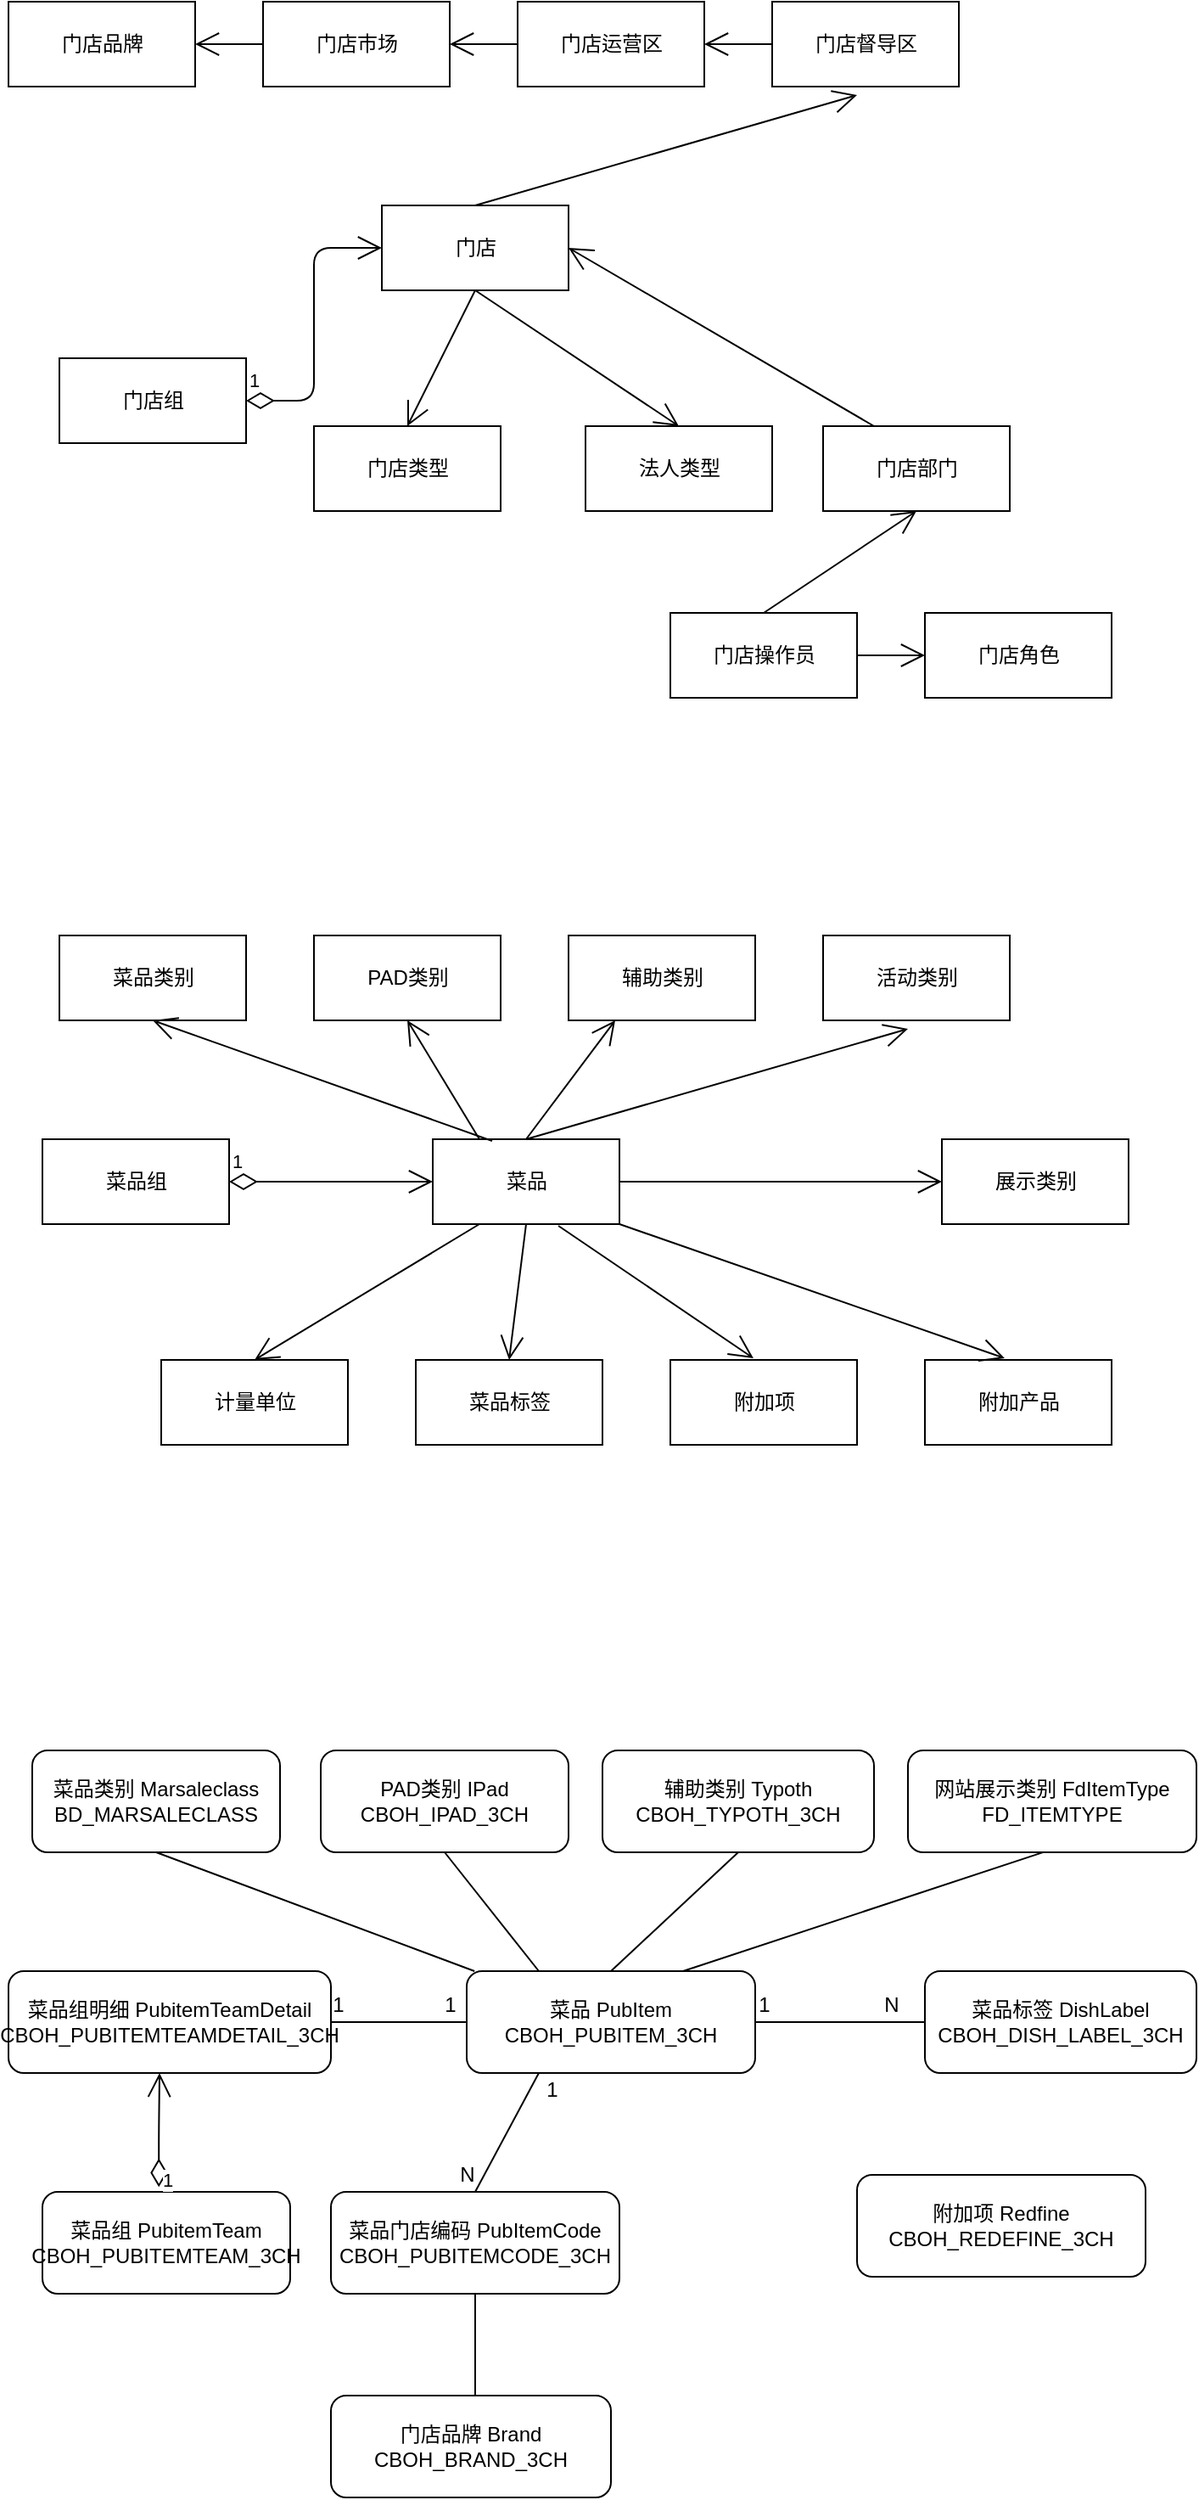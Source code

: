 <mxfile version="12.8.8" type="github">
  <diagram id="d-cUwv-51pwWqw412W-w" name="Page-1">
    <mxGraphModel dx="893" dy="498" grid="1" gridSize="10" guides="1" tooltips="1" connect="1" arrows="1" fold="1" page="1" pageScale="1" pageWidth="827" pageHeight="1169" math="0" shadow="0">
      <root>
        <mxCell id="0" />
        <mxCell id="1" parent="0" />
        <mxCell id="lAO-jHd-pBpZSLis7d_x-1" value="门店品牌" style="html=1;" parent="1" vertex="1">
          <mxGeometry x="40" y="40" width="110" height="50" as="geometry" />
        </mxCell>
        <mxCell id="lAO-jHd-pBpZSLis7d_x-2" value="门店市场" style="html=1;" parent="1" vertex="1">
          <mxGeometry x="190" y="40" width="110" height="50" as="geometry" />
        </mxCell>
        <mxCell id="lAO-jHd-pBpZSLis7d_x-3" value="门店运营区" style="html=1;" parent="1" vertex="1">
          <mxGeometry x="340" y="40" width="110" height="50" as="geometry" />
        </mxCell>
        <mxCell id="lAO-jHd-pBpZSLis7d_x-5" value="门店督导区" style="html=1;" parent="1" vertex="1">
          <mxGeometry x="490" y="40" width="110" height="50" as="geometry" />
        </mxCell>
        <mxCell id="lAO-jHd-pBpZSLis7d_x-6" value="门店" style="html=1;" parent="1" vertex="1">
          <mxGeometry x="260" y="160" width="110" height="50" as="geometry" />
        </mxCell>
        <mxCell id="lAO-jHd-pBpZSLis7d_x-7" value="门店组" style="html=1;" parent="1" vertex="1">
          <mxGeometry x="70" y="250" width="110" height="50" as="geometry" />
        </mxCell>
        <mxCell id="lAO-jHd-pBpZSLis7d_x-8" value="门店类型" style="html=1;" parent="1" vertex="1">
          <mxGeometry x="220" y="290" width="110" height="50" as="geometry" />
        </mxCell>
        <mxCell id="lAO-jHd-pBpZSLis7d_x-9" value="法人类型" style="html=1;" parent="1" vertex="1">
          <mxGeometry x="380" y="290" width="110" height="50" as="geometry" />
        </mxCell>
        <mxCell id="lAO-jHd-pBpZSLis7d_x-10" value="门店部门" style="html=1;" parent="1" vertex="1">
          <mxGeometry x="520" y="290" width="110" height="50" as="geometry" />
        </mxCell>
        <mxCell id="lAO-jHd-pBpZSLis7d_x-11" value="门店操作员" style="html=1;" parent="1" vertex="1">
          <mxGeometry x="430" y="400" width="110" height="50" as="geometry" />
        </mxCell>
        <mxCell id="lAO-jHd-pBpZSLis7d_x-12" value="门店角色" style="html=1;" parent="1" vertex="1">
          <mxGeometry x="580" y="400" width="110" height="50" as="geometry" />
        </mxCell>
        <mxCell id="lAO-jHd-pBpZSLis7d_x-16" value="" style="endArrow=open;endFill=1;endSize=12;html=1;entryX=1;entryY=0.5;entryDx=0;entryDy=0;exitX=0;exitY=0.5;exitDx=0;exitDy=0;" parent="1" source="lAO-jHd-pBpZSLis7d_x-2" target="lAO-jHd-pBpZSLis7d_x-1" edge="1">
          <mxGeometry width="160" relative="1" as="geometry">
            <mxPoint x="330" y="310" as="sourcePoint" />
            <mxPoint x="490" y="310" as="targetPoint" />
          </mxGeometry>
        </mxCell>
        <mxCell id="lAO-jHd-pBpZSLis7d_x-18" value="" style="endArrow=open;endFill=1;endSize=12;html=1;exitX=0;exitY=0.5;exitDx=0;exitDy=0;" parent="1" source="lAO-jHd-pBpZSLis7d_x-3" edge="1">
          <mxGeometry width="160" relative="1" as="geometry">
            <mxPoint x="200" y="75" as="sourcePoint" />
            <mxPoint x="300" y="65" as="targetPoint" />
          </mxGeometry>
        </mxCell>
        <mxCell id="lAO-jHd-pBpZSLis7d_x-19" value="" style="endArrow=open;endFill=1;endSize=12;html=1;exitX=0;exitY=0.5;exitDx=0;exitDy=0;" parent="1" source="lAO-jHd-pBpZSLis7d_x-5" edge="1">
          <mxGeometry width="160" relative="1" as="geometry">
            <mxPoint x="210" y="85" as="sourcePoint" />
            <mxPoint x="450" y="65" as="targetPoint" />
          </mxGeometry>
        </mxCell>
        <mxCell id="lAO-jHd-pBpZSLis7d_x-20" value="" style="endArrow=open;endFill=1;endSize=12;html=1;exitX=0.5;exitY=0;exitDx=0;exitDy=0;" parent="1" source="lAO-jHd-pBpZSLis7d_x-6" edge="1">
          <mxGeometry width="160" relative="1" as="geometry">
            <mxPoint x="220" y="95" as="sourcePoint" />
            <mxPoint x="540" y="95" as="targetPoint" />
          </mxGeometry>
        </mxCell>
        <mxCell id="lAO-jHd-pBpZSLis7d_x-21" value="" style="endArrow=open;endFill=1;endSize=12;html=1;entryX=0.5;entryY=0;entryDx=0;entryDy=0;exitX=0.5;exitY=1;exitDx=0;exitDy=0;" parent="1" source="lAO-jHd-pBpZSLis7d_x-6" target="lAO-jHd-pBpZSLis7d_x-8" edge="1">
          <mxGeometry width="160" relative="1" as="geometry">
            <mxPoint x="230" y="105" as="sourcePoint" />
            <mxPoint x="190" y="105" as="targetPoint" />
          </mxGeometry>
        </mxCell>
        <mxCell id="lAO-jHd-pBpZSLis7d_x-22" value="" style="endArrow=open;endFill=1;endSize=12;html=1;entryX=0.5;entryY=0;entryDx=0;entryDy=0;exitX=0.5;exitY=1;exitDx=0;exitDy=0;" parent="1" source="lAO-jHd-pBpZSLis7d_x-6" target="lAO-jHd-pBpZSLis7d_x-9" edge="1">
          <mxGeometry width="160" relative="1" as="geometry">
            <mxPoint x="320" y="220" as="sourcePoint" />
            <mxPoint x="200" y="115" as="targetPoint" />
          </mxGeometry>
        </mxCell>
        <mxCell id="lAO-jHd-pBpZSLis7d_x-23" value="1" style="endArrow=open;html=1;endSize=12;startArrow=diamondThin;startSize=14;startFill=0;edgeStyle=orthogonalEdgeStyle;align=left;verticalAlign=bottom;entryX=0;entryY=0.5;entryDx=0;entryDy=0;" parent="1" source="lAO-jHd-pBpZSLis7d_x-7" target="lAO-jHd-pBpZSLis7d_x-6" edge="1">
          <mxGeometry x="-1" y="3" relative="1" as="geometry">
            <mxPoint x="330" y="290" as="sourcePoint" />
            <mxPoint x="250" y="185" as="targetPoint" />
          </mxGeometry>
        </mxCell>
        <mxCell id="lAO-jHd-pBpZSLis7d_x-24" value="" style="endArrow=open;endFill=1;endSize=12;html=1;entryX=1;entryY=0.5;entryDx=0;entryDy=0;" parent="1" target="lAO-jHd-pBpZSLis7d_x-6" edge="1">
          <mxGeometry width="160" relative="1" as="geometry">
            <mxPoint x="550" y="290" as="sourcePoint" />
            <mxPoint x="550" y="105" as="targetPoint" />
          </mxGeometry>
        </mxCell>
        <mxCell id="lAO-jHd-pBpZSLis7d_x-25" value="" style="endArrow=open;endFill=1;endSize=12;html=1;entryX=0.5;entryY=1;entryDx=0;entryDy=0;exitX=0.5;exitY=0;exitDx=0;exitDy=0;" parent="1" source="lAO-jHd-pBpZSLis7d_x-11" target="lAO-jHd-pBpZSLis7d_x-10" edge="1">
          <mxGeometry width="160" relative="1" as="geometry">
            <mxPoint x="560" y="300" as="sourcePoint" />
            <mxPoint x="380" y="195" as="targetPoint" />
          </mxGeometry>
        </mxCell>
        <mxCell id="lAO-jHd-pBpZSLis7d_x-26" value="" style="endArrow=open;endFill=1;endSize=12;html=1;entryX=0;entryY=0.5;entryDx=0;entryDy=0;exitX=1;exitY=0.5;exitDx=0;exitDy=0;" parent="1" source="lAO-jHd-pBpZSLis7d_x-11" target="lAO-jHd-pBpZSLis7d_x-12" edge="1">
          <mxGeometry width="160" relative="1" as="geometry">
            <mxPoint x="495" y="410" as="sourcePoint" />
            <mxPoint x="585" y="350" as="targetPoint" />
          </mxGeometry>
        </mxCell>
        <mxCell id="lAO-jHd-pBpZSLis7d_x-27" value="菜品类别" style="html=1;" parent="1" vertex="1">
          <mxGeometry x="70" y="590" width="110" height="50" as="geometry" />
        </mxCell>
        <mxCell id="lAO-jHd-pBpZSLis7d_x-28" value="PAD类别" style="html=1;" parent="1" vertex="1">
          <mxGeometry x="220" y="590" width="110" height="50" as="geometry" />
        </mxCell>
        <mxCell id="lAO-jHd-pBpZSLis7d_x-29" value="辅助类别" style="html=1;" parent="1" vertex="1">
          <mxGeometry x="370" y="590" width="110" height="50" as="geometry" />
        </mxCell>
        <mxCell id="lAO-jHd-pBpZSLis7d_x-30" value="活动类别" style="html=1;" parent="1" vertex="1">
          <mxGeometry x="520" y="590" width="110" height="50" as="geometry" />
        </mxCell>
        <mxCell id="lAO-jHd-pBpZSLis7d_x-31" value="菜品" style="html=1;" parent="1" vertex="1">
          <mxGeometry x="290" y="710" width="110" height="50" as="geometry" />
        </mxCell>
        <mxCell id="lAO-jHd-pBpZSLis7d_x-32" value="菜品组" style="html=1;" parent="1" vertex="1">
          <mxGeometry x="60" y="710" width="110" height="50" as="geometry" />
        </mxCell>
        <mxCell id="lAO-jHd-pBpZSLis7d_x-33" value="计量单位" style="html=1;" parent="1" vertex="1">
          <mxGeometry x="130" y="840" width="110" height="50" as="geometry" />
        </mxCell>
        <mxCell id="lAO-jHd-pBpZSLis7d_x-34" value="菜品标签" style="html=1;" parent="1" vertex="1">
          <mxGeometry x="280" y="840" width="110" height="50" as="geometry" />
        </mxCell>
        <mxCell id="lAO-jHd-pBpZSLis7d_x-35" value="展示类别" style="html=1;" parent="1" vertex="1">
          <mxGeometry x="590" y="710" width="110" height="50" as="geometry" />
        </mxCell>
        <mxCell id="lAO-jHd-pBpZSLis7d_x-36" value="附加项" style="html=1;" parent="1" vertex="1">
          <mxGeometry x="430" y="840" width="110" height="50" as="geometry" />
        </mxCell>
        <mxCell id="lAO-jHd-pBpZSLis7d_x-37" value="附加产品" style="html=1;" parent="1" vertex="1">
          <mxGeometry x="580" y="840" width="110" height="50" as="geometry" />
        </mxCell>
        <mxCell id="lAO-jHd-pBpZSLis7d_x-38" value="" style="endArrow=open;endFill=1;endSize=12;html=1;entryX=0.5;entryY=1;entryDx=0;entryDy=0;exitX=0.318;exitY=0.02;exitDx=0;exitDy=0;exitPerimeter=0;" parent="1" source="lAO-jHd-pBpZSLis7d_x-31" target="lAO-jHd-pBpZSLis7d_x-27" edge="1">
          <mxGeometry width="160" relative="1" as="geometry">
            <mxPoint x="360" y="860" as="sourcePoint" />
            <mxPoint x="520" y="860" as="targetPoint" />
          </mxGeometry>
        </mxCell>
        <mxCell id="lAO-jHd-pBpZSLis7d_x-39" value="" style="endArrow=open;endFill=1;endSize=12;html=1;exitX=0.25;exitY=0;exitDx=0;exitDy=0;entryX=0.5;entryY=1;entryDx=0;entryDy=0;" parent="1" source="lAO-jHd-pBpZSLis7d_x-31" target="lAO-jHd-pBpZSLis7d_x-28" edge="1">
          <mxGeometry width="160" relative="1" as="geometry">
            <mxPoint x="230" y="625" as="sourcePoint" />
            <mxPoint x="330" y="615" as="targetPoint" />
          </mxGeometry>
        </mxCell>
        <mxCell id="lAO-jHd-pBpZSLis7d_x-40" value="" style="endArrow=open;endFill=1;endSize=12;html=1;exitX=0.5;exitY=0;exitDx=0;exitDy=0;entryX=0.25;entryY=1;entryDx=0;entryDy=0;" parent="1" source="lAO-jHd-pBpZSLis7d_x-31" target="lAO-jHd-pBpZSLis7d_x-29" edge="1">
          <mxGeometry width="160" relative="1" as="geometry">
            <mxPoint x="240" y="635" as="sourcePoint" />
            <mxPoint x="480" y="615" as="targetPoint" />
          </mxGeometry>
        </mxCell>
        <mxCell id="lAO-jHd-pBpZSLis7d_x-41" value="" style="endArrow=open;endFill=1;endSize=12;html=1;exitX=0.5;exitY=0;exitDx=0;exitDy=0;" parent="1" source="lAO-jHd-pBpZSLis7d_x-31" edge="1">
          <mxGeometry width="160" relative="1" as="geometry">
            <mxPoint x="250" y="645" as="sourcePoint" />
            <mxPoint x="570" y="645" as="targetPoint" />
          </mxGeometry>
        </mxCell>
        <mxCell id="lAO-jHd-pBpZSLis7d_x-42" value="" style="endArrow=open;endFill=1;endSize=12;html=1;exitX=0.25;exitY=1;exitDx=0;exitDy=0;" parent="1" source="lAO-jHd-pBpZSLis7d_x-31" edge="1">
          <mxGeometry width="160" relative="1" as="geometry">
            <mxPoint x="260" y="655" as="sourcePoint" />
            <mxPoint x="185" y="840" as="targetPoint" />
            <Array as="points" />
          </mxGeometry>
        </mxCell>
        <mxCell id="lAO-jHd-pBpZSLis7d_x-43" value="" style="endArrow=open;endFill=1;endSize=12;html=1;entryX=0.5;entryY=0;entryDx=0;entryDy=0;exitX=0.5;exitY=1;exitDx=0;exitDy=0;" parent="1" source="lAO-jHd-pBpZSLis7d_x-31" target="lAO-jHd-pBpZSLis7d_x-34" edge="1">
          <mxGeometry width="160" relative="1" as="geometry">
            <mxPoint x="350" y="770" as="sourcePoint" />
            <mxPoint x="230" y="665" as="targetPoint" />
          </mxGeometry>
        </mxCell>
        <mxCell id="lAO-jHd-pBpZSLis7d_x-44" value="1" style="endArrow=open;html=1;endSize=12;startArrow=diamondThin;startSize=14;startFill=0;edgeStyle=orthogonalEdgeStyle;align=left;verticalAlign=bottom;entryX=0;entryY=0.5;entryDx=0;entryDy=0;" parent="1" source="lAO-jHd-pBpZSLis7d_x-32" target="lAO-jHd-pBpZSLis7d_x-31" edge="1">
          <mxGeometry x="-1" y="3" relative="1" as="geometry">
            <mxPoint x="360" y="840" as="sourcePoint" />
            <mxPoint x="280" y="735" as="targetPoint" />
          </mxGeometry>
        </mxCell>
        <mxCell id="lAO-jHd-pBpZSLis7d_x-45" value="" style="endArrow=open;endFill=1;endSize=12;html=1;entryX=0.427;entryY=-0.02;entryDx=0;entryDy=0;entryPerimeter=0;exitX=1;exitY=1;exitDx=0;exitDy=0;" parent="1" source="lAO-jHd-pBpZSLis7d_x-31" target="lAO-jHd-pBpZSLis7d_x-37" edge="1">
          <mxGeometry width="160" relative="1" as="geometry">
            <mxPoint x="410" y="820" as="sourcePoint" />
            <mxPoint x="580" y="655" as="targetPoint" />
          </mxGeometry>
        </mxCell>
        <mxCell id="lAO-jHd-pBpZSLis7d_x-46" value="" style="endArrow=open;endFill=1;endSize=12;html=1;entryX=0;entryY=0.5;entryDx=0;entryDy=0;exitX=1;exitY=0.5;exitDx=0;exitDy=0;" parent="1" source="lAO-jHd-pBpZSLis7d_x-31" target="lAO-jHd-pBpZSLis7d_x-35" edge="1">
          <mxGeometry width="160" relative="1" as="geometry">
            <mxPoint x="590" y="850" as="sourcePoint" />
            <mxPoint x="410" y="745" as="targetPoint" />
          </mxGeometry>
        </mxCell>
        <mxCell id="lAO-jHd-pBpZSLis7d_x-47" value="" style="endArrow=open;endFill=1;endSize=12;html=1;entryX=0.445;entryY=-0.02;entryDx=0;entryDy=0;exitX=0.673;exitY=1.02;exitDx=0;exitDy=0;exitPerimeter=0;entryPerimeter=0;" parent="1" source="lAO-jHd-pBpZSLis7d_x-31" target="lAO-jHd-pBpZSLis7d_x-36" edge="1">
          <mxGeometry width="160" relative="1" as="geometry">
            <mxPoint x="525" y="960" as="sourcePoint" />
            <mxPoint x="615" y="900" as="targetPoint" />
          </mxGeometry>
        </mxCell>
        <mxCell id="-JSyuyc6FNK8s3EoQKlf-1" value="PAD类别 IPad&lt;br&gt;CBOH_IPAD_3CH" style="rounded=1;whiteSpace=wrap;html=1;" vertex="1" parent="1">
          <mxGeometry x="224" y="1070" width="146" height="60" as="geometry" />
        </mxCell>
        <mxCell id="-JSyuyc6FNK8s3EoQKlf-2" value="菜品类别 Marsaleclass&lt;br&gt;BD_MARSALECLASS" style="rounded=1;whiteSpace=wrap;html=1;" vertex="1" parent="1">
          <mxGeometry x="54" y="1070" width="146" height="60" as="geometry" />
        </mxCell>
        <mxCell id="-JSyuyc6FNK8s3EoQKlf-4" value="辅助类别 Typoth&lt;br&gt;CBOH_TYPOTH_3CH" style="rounded=1;whiteSpace=wrap;html=1;" vertex="1" parent="1">
          <mxGeometry x="390" y="1070" width="160" height="60" as="geometry" />
        </mxCell>
        <mxCell id="-JSyuyc6FNK8s3EoQKlf-5" value="菜品组 PubitemTeam&lt;br&gt;CBOH_PUBITEMTEAM_3CH" style="rounded=1;whiteSpace=wrap;html=1;" vertex="1" parent="1">
          <mxGeometry x="60" y="1330" width="146" height="60" as="geometry" />
        </mxCell>
        <mxCell id="-JSyuyc6FNK8s3EoQKlf-9" value="门店品牌&amp;nbsp;Brand&lt;br&gt;CBOH_BRAND_3CH" style="rounded=1;whiteSpace=wrap;html=1;" vertex="1" parent="1">
          <mxGeometry x="230" y="1450" width="165" height="60" as="geometry" />
        </mxCell>
        <mxCell id="-JSyuyc6FNK8s3EoQKlf-14" value="菜品 PubItem&lt;br&gt;CBOH_PUBITEM_3CH" style="rounded=1;whiteSpace=wrap;html=1;" vertex="1" parent="1">
          <mxGeometry x="310" y="1200" width="170" height="60" as="geometry" />
        </mxCell>
        <mxCell id="-JSyuyc6FNK8s3EoQKlf-15" value="" style="endArrow=none;html=1;exitX=0.5;exitY=0;exitDx=0;exitDy=0;entryX=0.5;entryY=1;entryDx=0;entryDy=0;" edge="1" parent="1" source="-JSyuyc6FNK8s3EoQKlf-14" target="-JSyuyc6FNK8s3EoQKlf-4">
          <mxGeometry width="50" height="50" relative="1" as="geometry">
            <mxPoint x="438.6" y="1197" as="sourcePoint" />
            <mxPoint x="438.6" y="1130" as="targetPoint" />
          </mxGeometry>
        </mxCell>
        <mxCell id="-JSyuyc6FNK8s3EoQKlf-18" value="网站展示类别 FdItemType&lt;br&gt;FD_ITEMTYPE" style="rounded=1;whiteSpace=wrap;html=1;" vertex="1" parent="1">
          <mxGeometry x="570" y="1070" width="170" height="60" as="geometry" />
        </mxCell>
        <mxCell id="-JSyuyc6FNK8s3EoQKlf-19" value="菜品标签&amp;nbsp;DishLabel&lt;br&gt;CBOH_DISH_LABEL_3CH" style="rounded=1;whiteSpace=wrap;html=1;" vertex="1" parent="1">
          <mxGeometry x="580" y="1200" width="160" height="60" as="geometry" />
        </mxCell>
        <mxCell id="-JSyuyc6FNK8s3EoQKlf-20" value="附加项 Redfine&lt;br&gt;CBOH_REDEFINE_3CH" style="rounded=1;whiteSpace=wrap;html=1;" vertex="1" parent="1">
          <mxGeometry x="540" y="1320" width="170" height="60" as="geometry" />
        </mxCell>
        <mxCell id="-JSyuyc6FNK8s3EoQKlf-21" value="" style="endArrow=none;html=1;entryX=0;entryY=0.5;entryDx=0;entryDy=0;exitX=1;exitY=0.5;exitDx=0;exitDy=0;" edge="1" parent="1" source="-JSyuyc6FNK8s3EoQKlf-14" target="-JSyuyc6FNK8s3EoQKlf-19">
          <mxGeometry width="50" height="50" relative="1" as="geometry">
            <mxPoint x="464" y="1220" as="sourcePoint" />
            <mxPoint x="514" y="1170" as="targetPoint" />
          </mxGeometry>
        </mxCell>
        <mxCell id="-JSyuyc6FNK8s3EoQKlf-34" value="1" style="endArrow=open;html=1;endSize=12;startArrow=diamondThin;startSize=14;startFill=0;edgeStyle=orthogonalEdgeStyle;align=left;verticalAlign=bottom;exitX=0.47;exitY=-0.047;exitDx=0;exitDy=0;exitPerimeter=0;" edge="1" parent="1" source="-JSyuyc6FNK8s3EoQKlf-5">
          <mxGeometry x="0.072" y="40" relative="1" as="geometry">
            <mxPoint x="200" y="1229.6" as="sourcePoint" />
            <mxPoint x="129" y="1260" as="targetPoint" />
            <Array as="points" />
            <mxPoint x="40" y="40" as="offset" />
          </mxGeometry>
        </mxCell>
        <mxCell id="-JSyuyc6FNK8s3EoQKlf-35" value="N" style="text;html=1;align=center;verticalAlign=middle;resizable=0;points=[];autosize=1;" vertex="1" parent="1">
          <mxGeometry x="550" y="1210" width="20" height="20" as="geometry" />
        </mxCell>
        <mxCell id="-JSyuyc6FNK8s3EoQKlf-36" value="1" style="text;html=1;align=center;verticalAlign=middle;resizable=0;points=[];autosize=1;" vertex="1" parent="1">
          <mxGeometry x="475" y="1210" width="20" height="20" as="geometry" />
        </mxCell>
        <mxCell id="-JSyuyc6FNK8s3EoQKlf-39" value="菜品门店编码 PubItemCode&lt;br&gt;CBOH_PUBITEMCODE_3CH" style="rounded=1;whiteSpace=wrap;html=1;" vertex="1" parent="1">
          <mxGeometry x="230" y="1330" width="170" height="60" as="geometry" />
        </mxCell>
        <mxCell id="-JSyuyc6FNK8s3EoQKlf-40" value="菜品组明细 PubitemTeamDetail&lt;br&gt;CBOH_PUBITEMTEAMDETAIL_3CH" style="rounded=1;whiteSpace=wrap;html=1;" vertex="1" parent="1">
          <mxGeometry x="40" y="1200" width="190" height="60" as="geometry" />
        </mxCell>
        <mxCell id="-JSyuyc6FNK8s3EoQKlf-43" value="" style="endArrow=none;html=1;exitX=1;exitY=0.5;exitDx=0;exitDy=0;entryX=0;entryY=0.5;entryDx=0;entryDy=0;" edge="1" parent="1" source="-JSyuyc6FNK8s3EoQKlf-40" target="-JSyuyc6FNK8s3EoQKlf-14">
          <mxGeometry width="50" height="50" relative="1" as="geometry">
            <mxPoint x="390" y="1270" as="sourcePoint" />
            <mxPoint x="440" y="1220" as="targetPoint" />
          </mxGeometry>
        </mxCell>
        <mxCell id="-JSyuyc6FNK8s3EoQKlf-46" value="1" style="text;html=1;align=center;verticalAlign=middle;resizable=0;points=[];labelBackgroundColor=#ffffff;" vertex="1" connectable="0" parent="-JSyuyc6FNK8s3EoQKlf-43">
          <mxGeometry x="0.565" y="-2" relative="1" as="geometry">
            <mxPoint x="7.6" y="-12" as="offset" />
          </mxGeometry>
        </mxCell>
        <mxCell id="-JSyuyc6FNK8s3EoQKlf-45" value="1" style="text;html=1;align=center;verticalAlign=middle;resizable=0;points=[];autosize=1;" vertex="1" parent="1">
          <mxGeometry x="224" y="1210" width="20" height="20" as="geometry" />
        </mxCell>
        <mxCell id="-JSyuyc6FNK8s3EoQKlf-47" value="" style="endArrow=none;html=1;entryX=0.5;entryY=1;entryDx=0;entryDy=0;" edge="1" parent="1" source="-JSyuyc6FNK8s3EoQKlf-14" target="-JSyuyc6FNK8s3EoQKlf-2">
          <mxGeometry width="50" height="50" relative="1" as="geometry">
            <mxPoint x="390" y="1250" as="sourcePoint" />
            <mxPoint x="440" y="1200" as="targetPoint" />
          </mxGeometry>
        </mxCell>
        <mxCell id="-JSyuyc6FNK8s3EoQKlf-48" value="" style="endArrow=none;html=1;entryX=0.5;entryY=1;entryDx=0;entryDy=0;exitX=0.25;exitY=0;exitDx=0;exitDy=0;" edge="1" parent="1" source="-JSyuyc6FNK8s3EoQKlf-14" target="-JSyuyc6FNK8s3EoQKlf-1">
          <mxGeometry width="50" height="50" relative="1" as="geometry">
            <mxPoint x="390" y="1250" as="sourcePoint" />
            <mxPoint x="440" y="1200" as="targetPoint" />
          </mxGeometry>
        </mxCell>
        <mxCell id="-JSyuyc6FNK8s3EoQKlf-49" value="" style="endArrow=none;html=1;entryX=0.472;entryY=0.997;entryDx=0;entryDy=0;entryPerimeter=0;exitX=0.75;exitY=0;exitDx=0;exitDy=0;" edge="1" parent="1" source="-JSyuyc6FNK8s3EoQKlf-14" target="-JSyuyc6FNK8s3EoQKlf-18">
          <mxGeometry width="50" height="50" relative="1" as="geometry">
            <mxPoint x="390" y="1250" as="sourcePoint" />
            <mxPoint x="440" y="1200" as="targetPoint" />
          </mxGeometry>
        </mxCell>
        <mxCell id="-JSyuyc6FNK8s3EoQKlf-50" value="" style="endArrow=none;html=1;entryX=0.25;entryY=1;entryDx=0;entryDy=0;exitX=0.5;exitY=0;exitDx=0;exitDy=0;" edge="1" parent="1" source="-JSyuyc6FNK8s3EoQKlf-39" target="-JSyuyc6FNK8s3EoQKlf-14">
          <mxGeometry width="50" height="50" relative="1" as="geometry">
            <mxPoint x="390" y="1330" as="sourcePoint" />
            <mxPoint x="440" y="1280" as="targetPoint" />
          </mxGeometry>
        </mxCell>
        <mxCell id="-JSyuyc6FNK8s3EoQKlf-51" value="N" style="text;html=1;align=center;verticalAlign=middle;resizable=0;points=[];autosize=1;" vertex="1" parent="1">
          <mxGeometry x="300" y="1310" width="20" height="20" as="geometry" />
        </mxCell>
        <mxCell id="-JSyuyc6FNK8s3EoQKlf-52" value="1" style="text;html=1;align=center;verticalAlign=middle;resizable=0;points=[];autosize=1;" vertex="1" parent="1">
          <mxGeometry x="350" y="1260" width="20" height="20" as="geometry" />
        </mxCell>
        <mxCell id="-JSyuyc6FNK8s3EoQKlf-53" value="" style="endArrow=none;html=1;entryX=0.5;entryY=1;entryDx=0;entryDy=0;" edge="1" parent="1" target="-JSyuyc6FNK8s3EoQKlf-39">
          <mxGeometry width="50" height="50" relative="1" as="geometry">
            <mxPoint x="315" y="1450" as="sourcePoint" />
            <mxPoint x="440" y="1280" as="targetPoint" />
          </mxGeometry>
        </mxCell>
      </root>
    </mxGraphModel>
  </diagram>
</mxfile>

